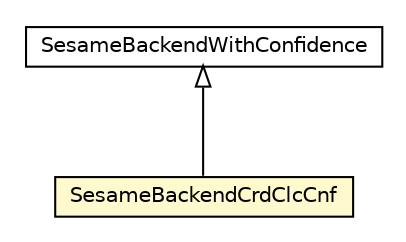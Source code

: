 #!/usr/local/bin/dot
#
# Class diagram 
# Generated by UMLGraph version R5_6-24-gf6e263 (http://www.umlgraph.org/)
#

digraph G {
	edge [fontname="Helvetica",fontsize=10,labelfontname="Helvetica",labelfontsize=10];
	node [fontname="Helvetica",fontsize=10,shape=plaintext];
	nodesep=0.25;
	ranksep=0.5;
	// org.universAAL.context.che.database.impl.SesameBackendCrdClcCnf
	c7477273 [label=<<table title="org.universAAL.context.che.database.impl.SesameBackendCrdClcCnf" border="0" cellborder="1" cellspacing="0" cellpadding="2" port="p" bgcolor="lemonChiffon" href="./SesameBackendCrdClcCnf.html">
		<tr><td><table border="0" cellspacing="0" cellpadding="1">
<tr><td align="center" balign="center"> SesameBackendCrdClcCnf </td></tr>
		</table></td></tr>
		</table>>, URL="./SesameBackendCrdClcCnf.html", fontname="Helvetica", fontcolor="black", fontsize=10.0];
	// org.universAAL.context.che.database.impl.SesameBackendWithConfidence
	c7477275 [label=<<table title="org.universAAL.context.che.database.impl.SesameBackendWithConfidence" border="0" cellborder="1" cellspacing="0" cellpadding="2" port="p" href="./SesameBackendWithConfidence.html">
		<tr><td><table border="0" cellspacing="0" cellpadding="1">
<tr><td align="center" balign="center"> SesameBackendWithConfidence </td></tr>
		</table></td></tr>
		</table>>, URL="./SesameBackendWithConfidence.html", fontname="Helvetica", fontcolor="black", fontsize=10.0];
	//org.universAAL.context.che.database.impl.SesameBackendCrdClcCnf extends org.universAAL.context.che.database.impl.SesameBackendWithConfidence
	c7477275:p -> c7477273:p [dir=back,arrowtail=empty];
}

